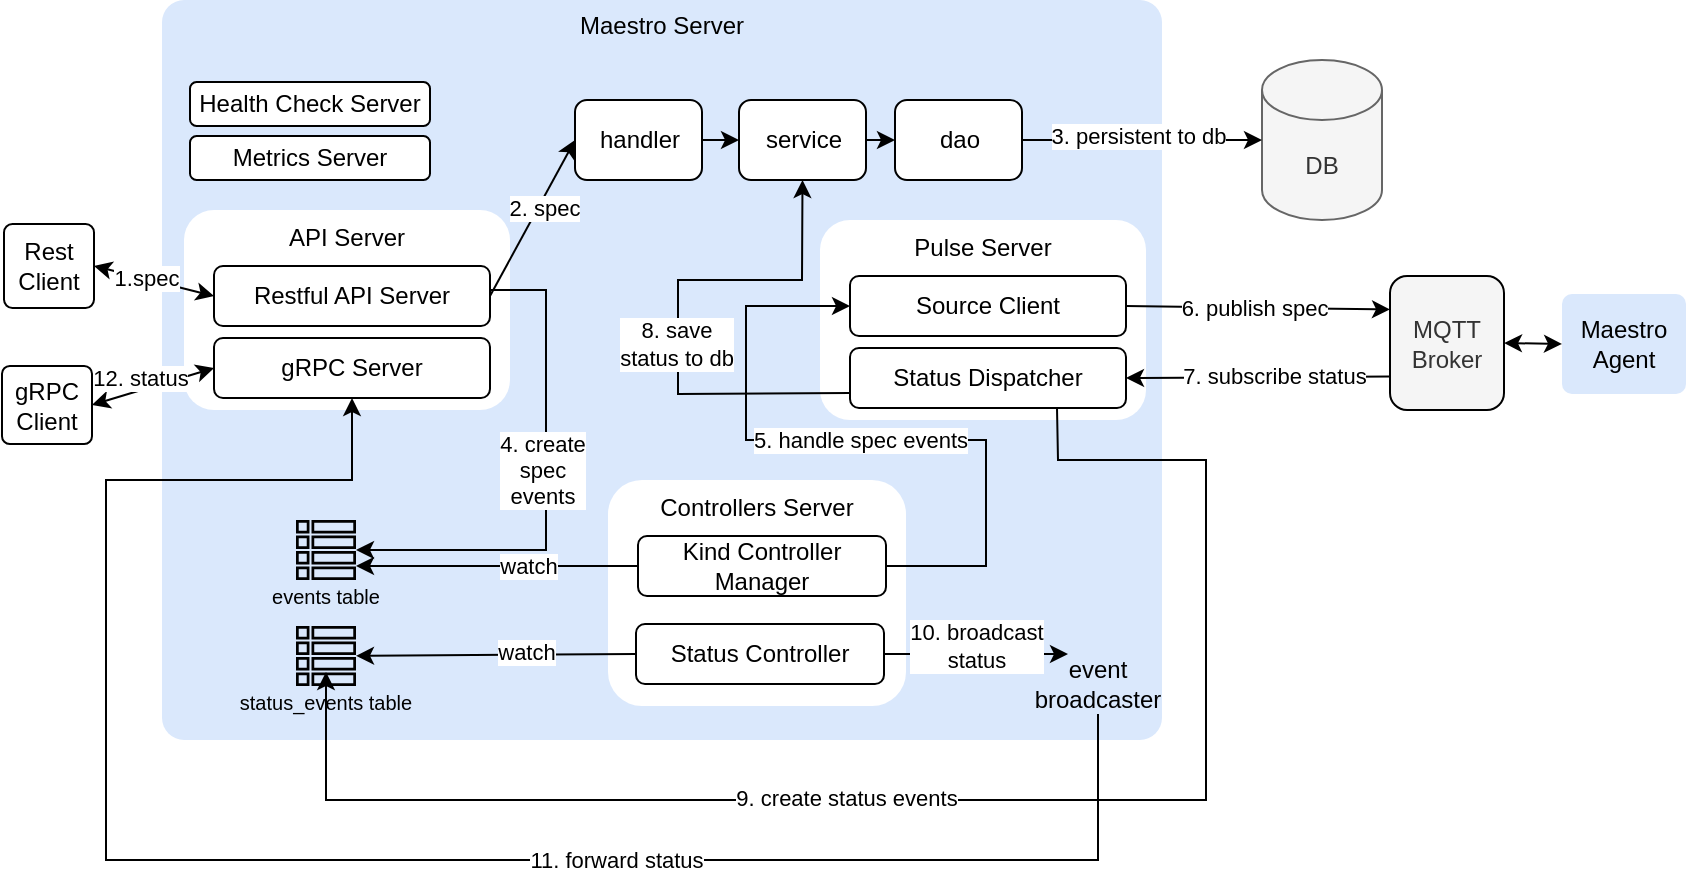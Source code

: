 <mxfile version="24.6.4" type="device">
  <diagram name="Page-1" id="7jBwbJ5MqNQtD7_b7JIK">
    <mxGraphModel dx="954" dy="521" grid="1" gridSize="10" guides="1" tooltips="1" connect="1" arrows="1" fold="1" page="1" pageScale="1" pageWidth="850" pageHeight="1100" math="0" shadow="0">
      <root>
        <mxCell id="0" />
        <mxCell id="1" parent="0" />
        <mxCell id="v4QRVOHur0yGDhManySC-21" value="Maestro Server&lt;br&gt;&lt;br&gt;&lt;br&gt;&lt;br&gt;&lt;br&gt;&lt;br&gt;&lt;br&gt;&lt;br&gt;&lt;br&gt;&lt;br&gt;&lt;br&gt;&lt;br&gt;&lt;br&gt;&lt;br&gt;&lt;br&gt;&lt;br&gt;&lt;br&gt;&lt;br&gt;&lt;br&gt;&lt;br&gt;&lt;br&gt;&lt;br&gt;&lt;div&gt;&lt;br&gt;&lt;/div&gt;&lt;div&gt;&lt;br&gt;&lt;/div&gt;&lt;div&gt;&lt;br&gt;&lt;/div&gt;" style="rounded=1;whiteSpace=wrap;html=1;arcSize=3;fillColor=#dae8fc;strokeColor=none;" parent="1" vertex="1">
          <mxGeometry x="82" y="270" width="500" height="370" as="geometry" />
        </mxCell>
        <mxCell id="v4QRVOHur0yGDhManySC-2" value="API Server&lt;br&gt;&lt;br&gt;&lt;br&gt;&lt;br&gt;&lt;div&gt;&lt;br&gt;&lt;/div&gt;&lt;div&gt;&lt;br&gt;&lt;/div&gt;" style="rounded=1;whiteSpace=wrap;html=1;strokeColor=none;" parent="1" vertex="1">
          <mxGeometry x="93" y="375" width="163" height="100" as="geometry" />
        </mxCell>
        <mxCell id="v4QRVOHur0yGDhManySC-4" value="Health Check Server" style="rounded=1;whiteSpace=wrap;html=1;" parent="1" vertex="1">
          <mxGeometry x="96" y="311" width="120" height="22" as="geometry" />
        </mxCell>
        <mxCell id="v4QRVOHur0yGDhManySC-5" value="Pulse Server&lt;br&gt;&lt;br&gt;&lt;br&gt;&lt;div&gt;&lt;br&gt;&lt;/div&gt;&lt;div&gt;&lt;br&gt;&lt;/div&gt;&lt;div&gt;&lt;br&gt;&lt;/div&gt;" style="rounded=1;whiteSpace=wrap;html=1;strokeColor=none;" parent="1" vertex="1">
          <mxGeometry x="411" y="380" width="163" height="100" as="geometry" />
        </mxCell>
        <mxCell id="v4QRVOHur0yGDhManySC-7" value="Restful API Server" style="rounded=1;whiteSpace=wrap;html=1;" parent="1" vertex="1">
          <mxGeometry x="108" y="403" width="138" height="30" as="geometry" />
        </mxCell>
        <mxCell id="v4QRVOHur0yGDhManySC-8" value="gRPC Server" style="rounded=1;whiteSpace=wrap;html=1;" parent="1" vertex="1">
          <mxGeometry x="108" y="439" width="138" height="30" as="geometry" />
        </mxCell>
        <mxCell id="v4QRVOHur0yGDhManySC-13" value="Source Client" style="rounded=1;whiteSpace=wrap;html=1;" parent="1" vertex="1">
          <mxGeometry x="426" y="408" width="138" height="30" as="geometry" />
        </mxCell>
        <mxCell id="v4QRVOHur0yGDhManySC-14" value="Status Dispatcher" style="rounded=1;whiteSpace=wrap;html=1;" parent="1" vertex="1">
          <mxGeometry x="426" y="444" width="138" height="30" as="geometry" />
        </mxCell>
        <mxCell id="v4QRVOHur0yGDhManySC-17" value="Metrics Server" style="rounded=1;whiteSpace=wrap;html=1;" parent="1" vertex="1">
          <mxGeometry x="96" y="338" width="120" height="22" as="geometry" />
        </mxCell>
        <mxCell id="v4QRVOHur0yGDhManySC-18" value="Controllers Server&lt;br&gt;&lt;br&gt;&lt;br&gt;&lt;div&gt;&lt;br&gt;&lt;/div&gt;&lt;div&gt;&lt;br&gt;&lt;/div&gt;&lt;div&gt;&lt;br&gt;&lt;/div&gt;&lt;div&gt;&lt;br&gt;&lt;/div&gt;" style="rounded=1;whiteSpace=wrap;html=1;strokeColor=none;" parent="1" vertex="1">
          <mxGeometry x="305" y="510" width="149" height="113" as="geometry" />
        </mxCell>
        <mxCell id="v4QRVOHur0yGDhManySC-19" value="Kind Controller Manager" style="rounded=1;whiteSpace=wrap;html=1;" parent="1" vertex="1">
          <mxGeometry x="320" y="538" width="124" height="30" as="geometry" />
        </mxCell>
        <mxCell id="v4QRVOHur0yGDhManySC-20" value="Status Controller" style="rounded=1;whiteSpace=wrap;html=1;" parent="1" vertex="1">
          <mxGeometry x="319" y="582" width="124" height="30" as="geometry" />
        </mxCell>
        <mxCell id="v4QRVOHur0yGDhManySC-26" value="MQTT Broker" style="rounded=1;whiteSpace=wrap;html=1;fillColor=#f5f5f5;fontColor=#333333;strokeColor=default;" parent="1" vertex="1">
          <mxGeometry x="696" y="408" width="57" height="67" as="geometry" />
        </mxCell>
        <mxCell id="v4QRVOHur0yGDhManySC-27" value="Maestro Agent" style="rounded=1;whiteSpace=wrap;html=1;arcSize=10;fillColor=#dae8fc;strokeColor=none;" parent="1" vertex="1">
          <mxGeometry x="782" y="417" width="62" height="50" as="geometry" />
        </mxCell>
        <mxCell id="v4QRVOHur0yGDhManySC-31" value="Rest Client" style="rounded=1;whiteSpace=wrap;html=1;arcSize=10;" parent="1" vertex="1">
          <mxGeometry x="3" y="382" width="45" height="42" as="geometry" />
        </mxCell>
        <mxCell id="v4QRVOHur0yGDhManySC-32" value="gRPC Client" style="rounded=1;whiteSpace=wrap;html=1;arcSize=10;" parent="1" vertex="1">
          <mxGeometry x="2" y="453" width="45" height="39" as="geometry" />
        </mxCell>
        <mxCell id="v4QRVOHur0yGDhManySC-34" value="" style="endArrow=classic;html=1;rounded=0;entryX=0;entryY=0.5;entryDx=0;entryDy=0;exitX=1;exitY=0.5;exitDx=0;exitDy=0;startArrow=classic;startFill=1;" parent="1" source="v4QRVOHur0yGDhManySC-31" target="v4QRVOHur0yGDhManySC-7" edge="1">
          <mxGeometry width="50" height="50" relative="1" as="geometry">
            <mxPoint x="342" y="400" as="sourcePoint" />
            <mxPoint x="392" y="350" as="targetPoint" />
          </mxGeometry>
        </mxCell>
        <mxCell id="v4QRVOHur0yGDhManySC-101" value="1.spec" style="edgeLabel;html=1;align=center;verticalAlign=middle;resizable=0;points=[];" parent="v4QRVOHur0yGDhManySC-34" vertex="1" connectable="0">
          <mxGeometry x="-0.289" relative="1" as="geometry">
            <mxPoint x="4" as="offset" />
          </mxGeometry>
        </mxCell>
        <mxCell id="v4QRVOHur0yGDhManySC-35" value="" style="endArrow=classic;html=1;rounded=0;entryX=0;entryY=0.5;entryDx=0;entryDy=0;exitX=1;exitY=0.5;exitDx=0;exitDy=0;startArrow=classic;startFill=1;" parent="1" source="v4QRVOHur0yGDhManySC-32" target="v4QRVOHur0yGDhManySC-8" edge="1">
          <mxGeometry width="50" height="50" relative="1" as="geometry">
            <mxPoint x="137" y="355" as="sourcePoint" />
            <mxPoint x="178" y="409" as="targetPoint" />
          </mxGeometry>
        </mxCell>
        <mxCell id="ySw4D2naEqriKUV2pkmQ-1" value="12. status" style="edgeLabel;html=1;align=center;verticalAlign=middle;resizable=0;points=[];" vertex="1" connectable="0" parent="v4QRVOHur0yGDhManySC-35">
          <mxGeometry x="-0.329" y="-2" relative="1" as="geometry">
            <mxPoint x="3" y="-9" as="offset" />
          </mxGeometry>
        </mxCell>
        <mxCell id="v4QRVOHur0yGDhManySC-44" value="" style="endArrow=classic;html=1;rounded=0;entryX=0;entryY=0.25;entryDx=0;entryDy=0;exitX=1;exitY=0.5;exitDx=0;exitDy=0;" parent="1" source="v4QRVOHur0yGDhManySC-13" target="v4QRVOHur0yGDhManySC-26" edge="1">
          <mxGeometry width="50" height="50" relative="1" as="geometry">
            <mxPoint x="342" y="470" as="sourcePoint" />
            <mxPoint x="392" y="420" as="targetPoint" />
          </mxGeometry>
        </mxCell>
        <mxCell id="v4QRVOHur0yGDhManySC-46" value="6. publish spec" style="edgeLabel;html=1;align=center;verticalAlign=middle;resizable=0;points=[];" parent="v4QRVOHur0yGDhManySC-44" vertex="1" connectable="0">
          <mxGeometry x="-0.456" y="1" relative="1" as="geometry">
            <mxPoint x="28" y="1" as="offset" />
          </mxGeometry>
        </mxCell>
        <mxCell id="v4QRVOHur0yGDhManySC-45" value="" style="endArrow=none;html=1;rounded=0;entryX=0;entryY=0.75;entryDx=0;entryDy=0;exitX=1;exitY=0.5;exitDx=0;exitDy=0;startArrow=classic;startFill=1;endFill=0;" parent="1" source="v4QRVOHur0yGDhManySC-14" target="v4QRVOHur0yGDhManySC-26" edge="1">
          <mxGeometry width="50" height="50" relative="1" as="geometry">
            <mxPoint x="415" y="433" as="sourcePoint" />
            <mxPoint x="617" y="458" as="targetPoint" />
          </mxGeometry>
        </mxCell>
        <mxCell id="v4QRVOHur0yGDhManySC-47" value="7. subscribe status" style="edgeLabel;html=1;align=center;verticalAlign=middle;resizable=0;points=[];" parent="v4QRVOHur0yGDhManySC-45" vertex="1" connectable="0">
          <mxGeometry x="-0.574" y="1" relative="1" as="geometry">
            <mxPoint x="46" as="offset" />
          </mxGeometry>
        </mxCell>
        <mxCell id="v4QRVOHur0yGDhManySC-48" value="" style="endArrow=classic;startArrow=classic;html=1;rounded=0;entryX=0;entryY=0.5;entryDx=0;entryDy=0;exitX=1;exitY=0.5;exitDx=0;exitDy=0;" parent="1" source="v4QRVOHur0yGDhManySC-26" target="v4QRVOHur0yGDhManySC-27" edge="1">
          <mxGeometry width="50" height="50" relative="1" as="geometry">
            <mxPoint x="342" y="470" as="sourcePoint" />
            <mxPoint x="392" y="420" as="targetPoint" />
          </mxGeometry>
        </mxCell>
        <mxCell id="v4QRVOHur0yGDhManySC-51" value="" style="group" parent="1" vertex="1" connectable="0">
          <mxGeometry x="520" y="567" width="60" height="60" as="geometry" />
        </mxCell>
        <mxCell id="v4QRVOHur0yGDhManySC-49" value="" style="shape=image;html=1;verticalAlign=top;verticalLabelPosition=bottom;labelBackgroundColor=#ffffff;imageAspect=0;aspect=fixed;image=https://cdn1.iconfinder.com/data/icons/bootstrap/16/broadcast-pin-128.png" parent="v4QRVOHur0yGDhManySC-51" vertex="1">
          <mxGeometry x="16" width="28" height="28" as="geometry" />
        </mxCell>
        <mxCell id="v4QRVOHur0yGDhManySC-50" value="event broadcaster" style="text;html=1;align=center;verticalAlign=middle;whiteSpace=wrap;rounded=0;" parent="v4QRVOHur0yGDhManySC-51" vertex="1">
          <mxGeometry y="30" width="60" height="30" as="geometry" />
        </mxCell>
        <mxCell id="v4QRVOHur0yGDhManySC-54" value="DB" style="shape=cylinder3;whiteSpace=wrap;html=1;boundedLbl=1;backgroundOutline=1;size=15;fillColor=#f5f5f5;fontColor=#333333;strokeColor=#666666;" parent="1" vertex="1">
          <mxGeometry x="632" y="300" width="60" height="80" as="geometry" />
        </mxCell>
        <mxCell id="v4QRVOHur0yGDhManySC-55" value="handler" style="rounded=1;whiteSpace=wrap;html=1;" parent="1" vertex="1">
          <mxGeometry x="288.5" y="320" width="63.5" height="40" as="geometry" />
        </mxCell>
        <mxCell id="v4QRVOHur0yGDhManySC-56" value="service" style="rounded=1;whiteSpace=wrap;html=1;" parent="1" vertex="1">
          <mxGeometry x="370.5" y="320" width="63.5" height="40" as="geometry" />
        </mxCell>
        <mxCell id="v4QRVOHur0yGDhManySC-57" value="dao" style="rounded=1;whiteSpace=wrap;html=1;" parent="1" vertex="1">
          <mxGeometry x="448.5" y="320" width="63.5" height="40" as="geometry" />
        </mxCell>
        <mxCell id="v4QRVOHur0yGDhManySC-58" value="" style="endArrow=classic;html=1;rounded=0;exitX=1;exitY=0.5;exitDx=0;exitDy=0;entryX=0;entryY=0.5;entryDx=0;entryDy=0;" parent="1" source="v4QRVOHur0yGDhManySC-7" target="v4QRVOHur0yGDhManySC-55" edge="1">
          <mxGeometry width="50" height="50" relative="1" as="geometry">
            <mxPoint x="342" y="390" as="sourcePoint" />
            <mxPoint x="392" y="340" as="targetPoint" />
          </mxGeometry>
        </mxCell>
        <mxCell id="v4QRVOHur0yGDhManySC-66" value="2. spec" style="edgeLabel;html=1;align=center;verticalAlign=middle;resizable=0;points=[];" parent="v4QRVOHur0yGDhManySC-58" vertex="1" connectable="0">
          <mxGeometry x="0.159" y="-2" relative="1" as="geometry">
            <mxPoint as="offset" />
          </mxGeometry>
        </mxCell>
        <mxCell id="v4QRVOHur0yGDhManySC-59" value="" style="endArrow=classic;html=1;rounded=0;exitX=1;exitY=0.5;exitDx=0;exitDy=0;entryX=0;entryY=0.5;entryDx=0;entryDy=0;" parent="1" source="v4QRVOHur0yGDhManySC-55" target="v4QRVOHur0yGDhManySC-56" edge="1">
          <mxGeometry width="50" height="50" relative="1" as="geometry">
            <mxPoint x="285" y="428" as="sourcePoint" />
            <mxPoint x="319" y="350" as="targetPoint" />
          </mxGeometry>
        </mxCell>
        <mxCell id="v4QRVOHur0yGDhManySC-60" value="" style="endArrow=classic;html=1;rounded=0;exitX=1;exitY=0.5;exitDx=0;exitDy=0;entryX=0;entryY=0.5;entryDx=0;entryDy=0;" parent="1" source="v4QRVOHur0yGDhManySC-56" target="v4QRVOHur0yGDhManySC-57" edge="1">
          <mxGeometry width="50" height="50" relative="1" as="geometry">
            <mxPoint x="382" y="350" as="sourcePoint" />
            <mxPoint x="409" y="350" as="targetPoint" />
          </mxGeometry>
        </mxCell>
        <mxCell id="v4QRVOHur0yGDhManySC-61" value="" style="endArrow=classic;html=1;rounded=0;entryX=0;entryY=0.5;entryDx=0;entryDy=0;entryPerimeter=0;exitX=1;exitY=0.5;exitDx=0;exitDy=0;" parent="1" source="v4QRVOHur0yGDhManySC-57" target="v4QRVOHur0yGDhManySC-54" edge="1">
          <mxGeometry width="50" height="50" relative="1" as="geometry">
            <mxPoint x="552" y="340" as="sourcePoint" />
            <mxPoint x="499" y="350" as="targetPoint" />
          </mxGeometry>
        </mxCell>
        <mxCell id="v4QRVOHur0yGDhManySC-67" value="3. persistent to db" style="edgeLabel;html=1;align=center;verticalAlign=middle;resizable=0;points=[];" parent="v4QRVOHur0yGDhManySC-61" vertex="1" connectable="0">
          <mxGeometry x="0.175" y="3" relative="1" as="geometry">
            <mxPoint x="-13" y="1" as="offset" />
          </mxGeometry>
        </mxCell>
        <mxCell id="v4QRVOHur0yGDhManySC-75" value="" style="group" parent="1" vertex="1" connectable="0">
          <mxGeometry x="134" y="530" width="60" height="53" as="geometry" />
        </mxCell>
        <mxCell id="v4QRVOHur0yGDhManySC-72" value="" style="sketch=0;outlineConnect=0;fontColor=#232F3E;gradientColor=none;fillColor=#000000;strokeColor=none;dashed=0;verticalLabelPosition=bottom;verticalAlign=top;align=center;html=1;fontSize=12;fontStyle=0;aspect=fixed;pointerEvents=1;shape=mxgraph.aws4.table;" parent="v4QRVOHur0yGDhManySC-75" vertex="1">
          <mxGeometry x="15" width="30" height="30" as="geometry" />
        </mxCell>
        <mxCell id="v4QRVOHur0yGDhManySC-73" value="&lt;font style=&quot;font-size: 10px;&quot;&gt;events table&lt;/font&gt;" style="text;html=1;align=center;verticalAlign=middle;whiteSpace=wrap;rounded=0;" parent="v4QRVOHur0yGDhManySC-75" vertex="1">
          <mxGeometry y="23" width="60" height="30" as="geometry" />
        </mxCell>
        <mxCell id="v4QRVOHur0yGDhManySC-76" value="" style="group" parent="1" vertex="1" connectable="0">
          <mxGeometry x="134" y="583" width="90" height="53" as="geometry" />
        </mxCell>
        <mxCell id="v4QRVOHur0yGDhManySC-77" value="" style="sketch=0;outlineConnect=0;fontColor=#232F3E;gradientColor=none;fillColor=#000000;strokeColor=none;dashed=0;verticalLabelPosition=bottom;verticalAlign=top;align=center;html=1;fontSize=12;fontStyle=0;aspect=fixed;pointerEvents=1;shape=mxgraph.aws4.table;" parent="v4QRVOHur0yGDhManySC-76" vertex="1">
          <mxGeometry x="15" width="30" height="30" as="geometry" />
        </mxCell>
        <mxCell id="v4QRVOHur0yGDhManySC-78" value="&lt;font style=&quot;font-size: 10px;&quot;&gt;status_events table&lt;/font&gt;" style="text;html=1;align=center;verticalAlign=middle;whiteSpace=wrap;rounded=0;" parent="v4QRVOHur0yGDhManySC-76" vertex="1">
          <mxGeometry x="-15" y="23" width="90" height="30" as="geometry" />
        </mxCell>
        <mxCell id="v4QRVOHur0yGDhManySC-79" value="" style="endArrow=classic;html=1;rounded=0;exitX=1;exitY=0.5;exitDx=0;exitDy=0;" parent="1" target="v4QRVOHur0yGDhManySC-72" edge="1">
          <mxGeometry width="50" height="50" relative="1" as="geometry">
            <mxPoint x="246" y="415" as="sourcePoint" />
            <mxPoint x="179" y="521.318" as="targetPoint" />
            <Array as="points">
              <mxPoint x="274" y="415" />
              <mxPoint x="274" y="545" />
            </Array>
          </mxGeometry>
        </mxCell>
        <mxCell id="v4QRVOHur0yGDhManySC-80" value="4. create&lt;br&gt;spec&lt;br&gt;events" style="edgeLabel;html=1;align=center;verticalAlign=middle;resizable=0;points=[];" parent="v4QRVOHur0yGDhManySC-79" vertex="1" connectable="0">
          <mxGeometry x="0.159" y="-2" relative="1" as="geometry">
            <mxPoint y="-29" as="offset" />
          </mxGeometry>
        </mxCell>
        <mxCell id="v4QRVOHur0yGDhManySC-81" value="" style="endArrow=classic;html=1;rounded=0;exitX=0.75;exitY=1;exitDx=0;exitDy=0;entryX=0.5;entryY=0;entryDx=0;entryDy=0;" parent="1" source="v4QRVOHur0yGDhManySC-14" target="v4QRVOHur0yGDhManySC-78" edge="1">
          <mxGeometry width="50" height="50" relative="1" as="geometry">
            <mxPoint x="285" y="428" as="sourcePoint" />
            <mxPoint x="154" y="660" as="targetPoint" />
            <Array as="points">
              <mxPoint x="530" y="500" />
              <mxPoint x="604" y="500" />
              <mxPoint x="604" y="670" />
              <mxPoint x="530" y="670" />
              <mxPoint x="164" y="670" />
            </Array>
          </mxGeometry>
        </mxCell>
        <mxCell id="v4QRVOHur0yGDhManySC-82" value="9. create status events" style="edgeLabel;html=1;align=center;verticalAlign=middle;resizable=0;points=[];" parent="v4QRVOHur0yGDhManySC-81" vertex="1" connectable="0">
          <mxGeometry x="0.159" y="-2" relative="1" as="geometry">
            <mxPoint x="-2" y="1" as="offset" />
          </mxGeometry>
        </mxCell>
        <mxCell id="v4QRVOHur0yGDhManySC-83" value="" style="endArrow=classic;html=1;rounded=0;entryX=0.75;entryY=0;entryDx=0;entryDy=0;exitX=0;exitY=0.5;exitDx=0;exitDy=0;" parent="1" source="v4QRVOHur0yGDhManySC-19" target="v4QRVOHur0yGDhManySC-73" edge="1">
          <mxGeometry width="50" height="50" relative="1" as="geometry">
            <mxPoint x="303" y="437" as="sourcePoint" />
            <mxPoint x="369" y="510" as="targetPoint" />
          </mxGeometry>
        </mxCell>
        <mxCell id="v4QRVOHur0yGDhManySC-84" value="watch" style="edgeLabel;html=1;align=center;verticalAlign=middle;resizable=0;points=[];" parent="v4QRVOHur0yGDhManySC-83" vertex="1" connectable="0">
          <mxGeometry x="-0.201" y="-4" relative="1" as="geometry">
            <mxPoint x="1" y="4" as="offset" />
          </mxGeometry>
        </mxCell>
        <mxCell id="v4QRVOHur0yGDhManySC-85" value="" style="endArrow=classic;html=1;rounded=0;exitX=0;exitY=0.5;exitDx=0;exitDy=0;" parent="1" source="v4QRVOHur0yGDhManySC-20" target="v4QRVOHur0yGDhManySC-77" edge="1">
          <mxGeometry width="50" height="50" relative="1" as="geometry">
            <mxPoint x="286" y="540" as="sourcePoint" />
            <mxPoint x="388" y="540" as="targetPoint" />
          </mxGeometry>
        </mxCell>
        <mxCell id="v4QRVOHur0yGDhManySC-86" value="watch" style="edgeLabel;html=1;align=center;verticalAlign=middle;resizable=0;points=[];" parent="v4QRVOHur0yGDhManySC-85" vertex="1" connectable="0">
          <mxGeometry x="-0.201" y="-4" relative="1" as="geometry">
            <mxPoint x="1" y="2" as="offset" />
          </mxGeometry>
        </mxCell>
        <mxCell id="v4QRVOHur0yGDhManySC-91" value="" style="endArrow=classic;startArrow=none;html=1;rounded=0;entryX=0;entryY=0.5;entryDx=0;entryDy=0;exitX=1;exitY=0.5;exitDx=0;exitDy=0;startFill=0;" parent="1" source="v4QRVOHur0yGDhManySC-19" target="v4QRVOHur0yGDhManySC-13" edge="1">
          <mxGeometry width="50" height="50" relative="1" as="geometry">
            <mxPoint x="254" y="570" as="sourcePoint" />
            <mxPoint x="304" y="520" as="targetPoint" />
            <Array as="points">
              <mxPoint x="494" y="553" />
              <mxPoint x="494" y="490" />
              <mxPoint x="374" y="490" />
              <mxPoint x="374" y="423" />
            </Array>
          </mxGeometry>
        </mxCell>
        <mxCell id="v4QRVOHur0yGDhManySC-92" value="5. handle spec events" style="edgeLabel;html=1;align=center;verticalAlign=middle;resizable=0;points=[];" parent="v4QRVOHur0yGDhManySC-91" vertex="1" connectable="0">
          <mxGeometry x="-0.042" y="2" relative="1" as="geometry">
            <mxPoint x="-8" y="-2" as="offset" />
          </mxGeometry>
        </mxCell>
        <mxCell id="v4QRVOHur0yGDhManySC-95" value="" style="endArrow=classic;html=1;rounded=0;entryX=0.25;entryY=0;entryDx=0;entryDy=0;exitX=1;exitY=0.5;exitDx=0;exitDy=0;" parent="1" source="v4QRVOHur0yGDhManySC-20" target="v4QRVOHur0yGDhManySC-50" edge="1">
          <mxGeometry width="50" height="50" relative="1" as="geometry">
            <mxPoint x="404" y="570" as="sourcePoint" />
            <mxPoint x="454" y="520" as="targetPoint" />
          </mxGeometry>
        </mxCell>
        <mxCell id="v4QRVOHur0yGDhManySC-96" value="10. broadcast&lt;br&gt;status" style="edgeLabel;html=1;align=center;verticalAlign=middle;resizable=0;points=[];" parent="v4QRVOHur0yGDhManySC-95" vertex="1" connectable="0">
          <mxGeometry x="-0.079" y="-2" relative="1" as="geometry">
            <mxPoint x="3" y="-6" as="offset" />
          </mxGeometry>
        </mxCell>
        <mxCell id="v4QRVOHur0yGDhManySC-97" value="" style="endArrow=classic;html=1;rounded=0;entryX=0.5;entryY=1;entryDx=0;entryDy=0;exitX=0.5;exitY=1;exitDx=0;exitDy=0;" parent="1" source="v4QRVOHur0yGDhManySC-50" target="v4QRVOHur0yGDhManySC-8" edge="1">
          <mxGeometry width="50" height="50" relative="1" as="geometry">
            <mxPoint x="404" y="570" as="sourcePoint" />
            <mxPoint x="454" y="520" as="targetPoint" />
            <Array as="points">
              <mxPoint x="550" y="700" />
              <mxPoint x="54" y="700" />
              <mxPoint x="54" y="680" />
              <mxPoint x="54" y="510" />
              <mxPoint x="177" y="510" />
            </Array>
          </mxGeometry>
        </mxCell>
        <mxCell id="v4QRVOHur0yGDhManySC-98" value="11. forward status" style="edgeLabel;html=1;align=center;verticalAlign=middle;resizable=0;points=[];" parent="v4QRVOHur0yGDhManySC-97" vertex="1" connectable="0">
          <mxGeometry x="-0.172" relative="1" as="geometry">
            <mxPoint x="68" as="offset" />
          </mxGeometry>
        </mxCell>
        <mxCell id="v4QRVOHur0yGDhManySC-99" value="" style="endArrow=classic;html=1;rounded=0;entryX=0.5;entryY=1;entryDx=0;entryDy=0;exitX=0;exitY=0.75;exitDx=0;exitDy=0;" parent="1" source="v4QRVOHur0yGDhManySC-14" target="v4QRVOHur0yGDhManySC-56" edge="1">
          <mxGeometry width="50" height="50" relative="1" as="geometry">
            <mxPoint x="400" y="570" as="sourcePoint" />
            <mxPoint x="450" y="520" as="targetPoint" />
            <Array as="points">
              <mxPoint x="340" y="467" />
              <mxPoint x="340" y="410" />
              <mxPoint x="402" y="410" />
            </Array>
          </mxGeometry>
        </mxCell>
        <mxCell id="v4QRVOHur0yGDhManySC-100" value="8. save&lt;br&gt;status to db" style="edgeLabel;html=1;align=center;verticalAlign=middle;resizable=0;points=[];" parent="v4QRVOHur0yGDhManySC-99" vertex="1" connectable="0">
          <mxGeometry x="-0.129" y="1" relative="1" as="geometry">
            <mxPoint as="offset" />
          </mxGeometry>
        </mxCell>
      </root>
    </mxGraphModel>
  </diagram>
</mxfile>
